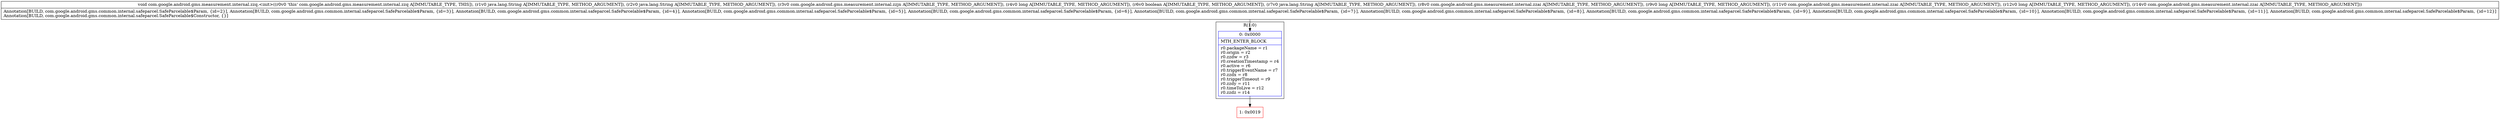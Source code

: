 digraph "CFG forcom.google.android.gms.measurement.internal.zzq.\<init\>(Ljava\/lang\/String;Ljava\/lang\/String;Lcom\/google\/android\/gms\/measurement\/internal\/zzjn;JZLjava\/lang\/String;Lcom\/google\/android\/gms\/measurement\/internal\/zzai;JLcom\/google\/android\/gms\/measurement\/internal\/zzai;JLcom\/google\/android\/gms\/measurement\/internal\/zzai;)V" {
subgraph cluster_Region_312225832 {
label = "R(1:0)";
node [shape=record,color=blue];
Node_0 [shape=record,label="{0\:\ 0x0000|MTH_ENTER_BLOCK\l|r0.packageName = r1\lr0.origin = r2\lr0.zzdw = r3\lr0.creationTimestamp = r4\lr0.active = r6\lr0.triggerEventName = r7\lr0.zzdx = r8\lr0.triggerTimeout = r9\lr0.zzdy = r11\lr0.timeToLive = r12\lr0.zzdz = r14\l}"];
}
Node_1 [shape=record,color=red,label="{1\:\ 0x0019}"];
MethodNode[shape=record,label="{void com.google.android.gms.measurement.internal.zzq.\<init\>((r0v0 'this' com.google.android.gms.measurement.internal.zzq A[IMMUTABLE_TYPE, THIS]), (r1v0 java.lang.String A[IMMUTABLE_TYPE, METHOD_ARGUMENT]), (r2v0 java.lang.String A[IMMUTABLE_TYPE, METHOD_ARGUMENT]), (r3v0 com.google.android.gms.measurement.internal.zzjn A[IMMUTABLE_TYPE, METHOD_ARGUMENT]), (r4v0 long A[IMMUTABLE_TYPE, METHOD_ARGUMENT]), (r6v0 boolean A[IMMUTABLE_TYPE, METHOD_ARGUMENT]), (r7v0 java.lang.String A[IMMUTABLE_TYPE, METHOD_ARGUMENT]), (r8v0 com.google.android.gms.measurement.internal.zzai A[IMMUTABLE_TYPE, METHOD_ARGUMENT]), (r9v0 long A[IMMUTABLE_TYPE, METHOD_ARGUMENT]), (r11v0 com.google.android.gms.measurement.internal.zzai A[IMMUTABLE_TYPE, METHOD_ARGUMENT]), (r12v0 long A[IMMUTABLE_TYPE, METHOD_ARGUMENT]), (r14v0 com.google.android.gms.measurement.internal.zzai A[IMMUTABLE_TYPE, METHOD_ARGUMENT]))  | Annotation[BUILD, com.google.android.gms.common.internal.safeparcel.SafeParcelable$Param, \{id=2\}], Annotation[BUILD, com.google.android.gms.common.internal.safeparcel.SafeParcelable$Param, \{id=3\}], Annotation[BUILD, com.google.android.gms.common.internal.safeparcel.SafeParcelable$Param, \{id=4\}], Annotation[BUILD, com.google.android.gms.common.internal.safeparcel.SafeParcelable$Param, \{id=5\}], Annotation[BUILD, com.google.android.gms.common.internal.safeparcel.SafeParcelable$Param, \{id=6\}], Annotation[BUILD, com.google.android.gms.common.internal.safeparcel.SafeParcelable$Param, \{id=7\}], Annotation[BUILD, com.google.android.gms.common.internal.safeparcel.SafeParcelable$Param, \{id=8\}], Annotation[BUILD, com.google.android.gms.common.internal.safeparcel.SafeParcelable$Param, \{id=9\}], Annotation[BUILD, com.google.android.gms.common.internal.safeparcel.SafeParcelable$Param, \{id=10\}], Annotation[BUILD, com.google.android.gms.common.internal.safeparcel.SafeParcelable$Param, \{id=11\}], Annotation[BUILD, com.google.android.gms.common.internal.safeparcel.SafeParcelable$Param, \{id=12\}]\lAnnotation[BUILD, com.google.android.gms.common.internal.safeparcel.SafeParcelable$Constructor, \{\}]\l}"];
MethodNode -> Node_0;
Node_0 -> Node_1;
}

